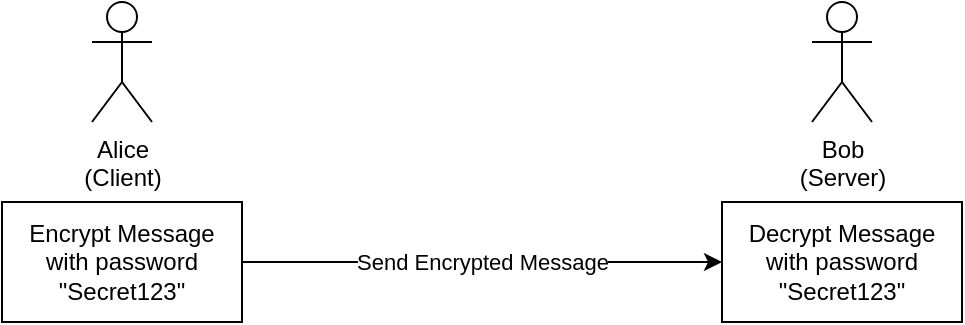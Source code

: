 <mxfile version="17.4.2" type="device"><diagram id="zMdPa7TFIofes7aEGqtK" name="Page-1"><mxGraphModel dx="1106" dy="834" grid="1" gridSize="10" guides="1" tooltips="1" connect="1" arrows="1" fold="1" page="1" pageScale="1" pageWidth="1169" pageHeight="827" math="0" shadow="0"><root><mxCell id="0"/><mxCell id="1" parent="0"/><mxCell id="RrIybEO5r5Gq30dt5oe_-5" style="edgeStyle=orthogonalEdgeStyle;rounded=0;orthogonalLoop=1;jettySize=auto;html=1;entryX=0;entryY=0.5;entryDx=0;entryDy=0;" parent="1" source="RrIybEO5r5Gq30dt5oe_-1" target="RrIybEO5r5Gq30dt5oe_-3" edge="1"><mxGeometry relative="1" as="geometry"/></mxCell><mxCell id="RrIybEO5r5Gq30dt5oe_-6" value="Send Encrypted Message" style="edgeLabel;html=1;align=center;verticalAlign=middle;resizable=0;points=[];" parent="RrIybEO5r5Gq30dt5oe_-5" vertex="1" connectable="0"><mxGeometry x="-0.108" relative="1" as="geometry"><mxPoint x="13" as="offset"/></mxGeometry></mxCell><mxCell id="RrIybEO5r5Gq30dt5oe_-1" value="Encrypt Message with password &quot;Secret123&quot;" style="rounded=0;whiteSpace=wrap;html=1;spacingTop=0;spacingLeft=0;spacingBottom=0;spacing=5;" parent="1" vertex="1"><mxGeometry x="120" y="240" width="120" height="60" as="geometry"/></mxCell><mxCell id="RrIybEO5r5Gq30dt5oe_-2" value="Alice&lt;br&gt;(Client)" style="shape=umlActor;verticalLabelPosition=bottom;verticalAlign=top;html=1;outlineConnect=0;" parent="1" vertex="1"><mxGeometry x="165" y="140" width="30" height="60" as="geometry"/></mxCell><mxCell id="RrIybEO5r5Gq30dt5oe_-3" value="Decrypt Message with password &quot;Secret123&quot;" style="rounded=0;whiteSpace=wrap;html=1;spacingTop=0;spacingLeft=0;spacingBottom=0;spacing=5;" parent="1" vertex="1"><mxGeometry x="480" y="240" width="120" height="60" as="geometry"/></mxCell><mxCell id="RrIybEO5r5Gq30dt5oe_-4" value="Bob&lt;br&gt;(Server)" style="shape=umlActor;verticalLabelPosition=bottom;verticalAlign=top;html=1;outlineConnect=0;" parent="1" vertex="1"><mxGeometry x="525" y="140" width="30" height="60" as="geometry"/></mxCell></root></mxGraphModel></diagram></mxfile>